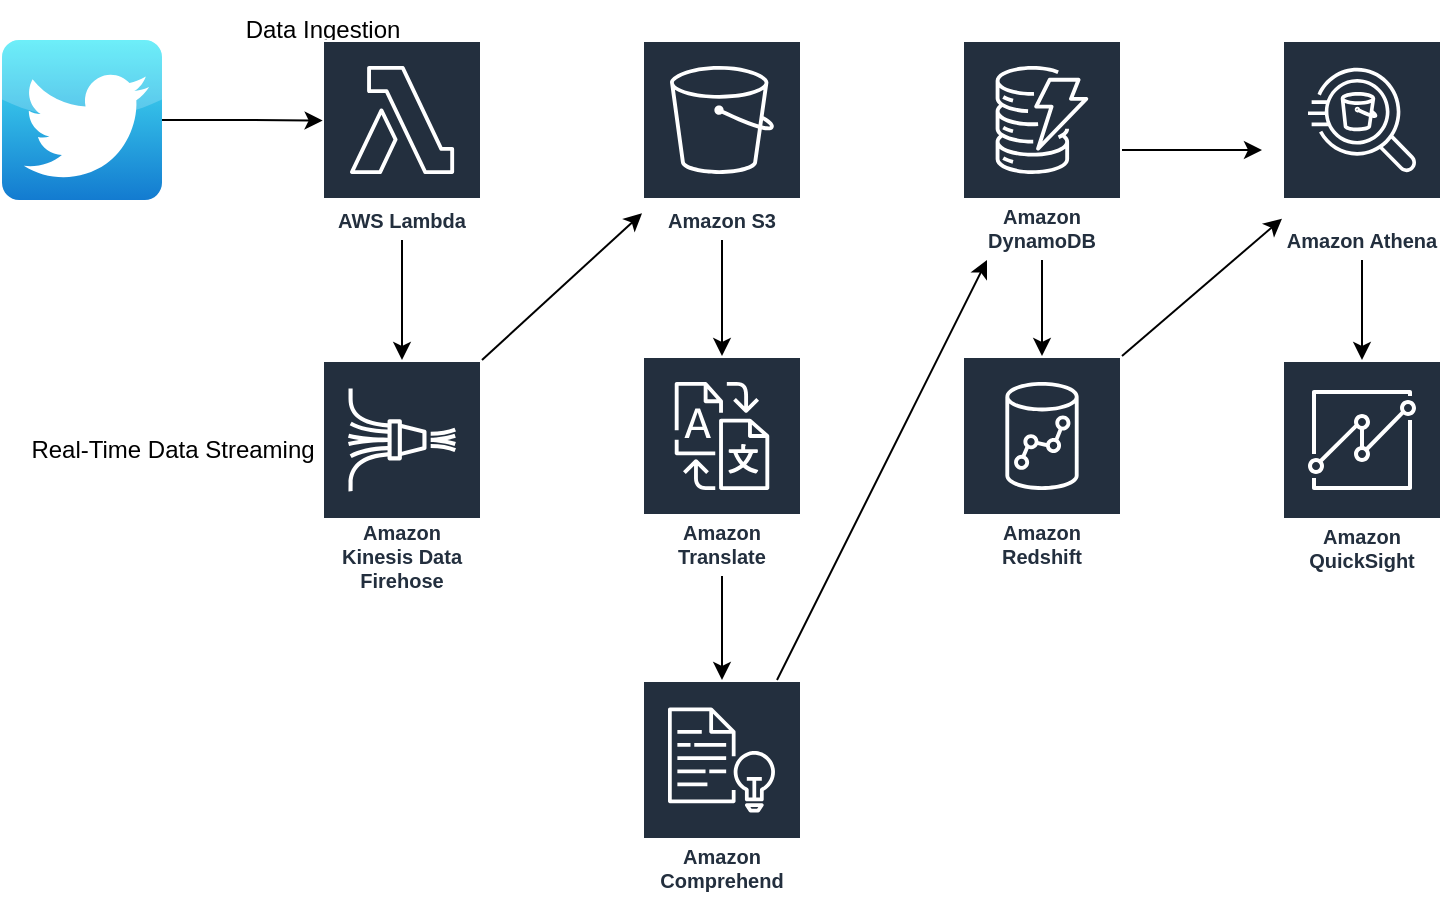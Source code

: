 <mxfile version="22.0.4" type="github">
  <diagram name="Page-1" id="dyy4JHxhdrdSeSU1JlN6">
    <mxGraphModel dx="1034" dy="398" grid="1" gridSize="10" guides="1" tooltips="1" connect="1" arrows="1" fold="1" page="1" pageScale="1" pageWidth="850" pageHeight="1100" math="0" shadow="0">
      <root>
        <mxCell id="0" />
        <mxCell id="1" parent="0" />
        <mxCell id="KFL26OVG4pfI2ZvZVbae-1" value="" style="dashed=0;outlineConnect=0;html=1;align=center;labelPosition=center;verticalLabelPosition=bottom;verticalAlign=top;shape=mxgraph.webicons.twitter;fillColor=#49EAF7;gradientColor=#137BD0" vertex="1" parent="1">
          <mxGeometry x="40" y="40" width="80" height="80" as="geometry" />
        </mxCell>
        <mxCell id="KFL26OVG4pfI2ZvZVbae-5" value="Real-Time Data Streaming" style="text;html=1;align=center;verticalAlign=middle;resizable=0;points=[];autosize=1;strokeColor=none;fillColor=none;" vertex="1" parent="1">
          <mxGeometry x="40" y="230" width="170" height="30" as="geometry" />
        </mxCell>
        <mxCell id="KFL26OVG4pfI2ZvZVbae-7" value="Data Ingestion" style="text;html=1;align=center;verticalAlign=middle;resizable=0;points=[];autosize=1;strokeColor=none;fillColor=none;" vertex="1" parent="1">
          <mxGeometry x="150" y="20" width="100" height="30" as="geometry" />
        </mxCell>
        <mxCell id="KFL26OVG4pfI2ZvZVbae-20" value="Amazon Redshift" style="sketch=0;outlineConnect=0;fontColor=#232F3E;gradientColor=none;strokeColor=#ffffff;fillColor=#232F3E;dashed=0;verticalLabelPosition=middle;verticalAlign=bottom;align=center;html=1;whiteSpace=wrap;fontSize=10;fontStyle=1;spacing=3;shape=mxgraph.aws4.productIcon;prIcon=mxgraph.aws4.redshift;" vertex="1" parent="1">
          <mxGeometry x="520" y="198" width="80" height="110" as="geometry" />
        </mxCell>
        <mxCell id="KFL26OVG4pfI2ZvZVbae-42" style="edgeStyle=orthogonalEdgeStyle;rounded=0;orthogonalLoop=1;jettySize=auto;html=1;" edge="1" parent="1" source="KFL26OVG4pfI2ZvZVbae-21" target="KFL26OVG4pfI2ZvZVbae-20">
          <mxGeometry relative="1" as="geometry" />
        </mxCell>
        <mxCell id="KFL26OVG4pfI2ZvZVbae-44" style="edgeStyle=orthogonalEdgeStyle;rounded=0;orthogonalLoop=1;jettySize=auto;html=1;" edge="1" parent="1" source="KFL26OVG4pfI2ZvZVbae-21">
          <mxGeometry relative="1" as="geometry">
            <mxPoint x="670" y="95" as="targetPoint" />
          </mxGeometry>
        </mxCell>
        <mxCell id="KFL26OVG4pfI2ZvZVbae-21" value="Amazon DynamoDB" style="sketch=0;outlineConnect=0;fontColor=#232F3E;gradientColor=none;strokeColor=#ffffff;fillColor=#232F3E;dashed=0;verticalLabelPosition=middle;verticalAlign=bottom;align=center;html=1;whiteSpace=wrap;fontSize=10;fontStyle=1;spacing=3;shape=mxgraph.aws4.productIcon;prIcon=mxgraph.aws4.dynamodb;" vertex="1" parent="1">
          <mxGeometry x="520" y="40" width="80" height="110" as="geometry" />
        </mxCell>
        <mxCell id="KFL26OVG4pfI2ZvZVbae-45" style="edgeStyle=orthogonalEdgeStyle;rounded=0;orthogonalLoop=1;jettySize=auto;html=1;" edge="1" parent="1" source="KFL26OVG4pfI2ZvZVbae-22" target="KFL26OVG4pfI2ZvZVbae-23">
          <mxGeometry relative="1" as="geometry" />
        </mxCell>
        <mxCell id="KFL26OVG4pfI2ZvZVbae-22" value="Amazon Athena" style="sketch=0;outlineConnect=0;fontColor=#232F3E;gradientColor=none;strokeColor=#ffffff;fillColor=#232F3E;dashed=0;verticalLabelPosition=middle;verticalAlign=bottom;align=center;html=1;whiteSpace=wrap;fontSize=10;fontStyle=1;spacing=3;shape=mxgraph.aws4.productIcon;prIcon=mxgraph.aws4.athena;" vertex="1" parent="1">
          <mxGeometry x="680" y="40" width="80" height="110" as="geometry" />
        </mxCell>
        <mxCell id="KFL26OVG4pfI2ZvZVbae-23" value="Amazon QuickSight" style="sketch=0;outlineConnect=0;fontColor=#232F3E;gradientColor=none;strokeColor=#ffffff;fillColor=#232F3E;dashed=0;verticalLabelPosition=middle;verticalAlign=bottom;align=center;html=1;whiteSpace=wrap;fontSize=10;fontStyle=1;spacing=3;shape=mxgraph.aws4.productIcon;prIcon=mxgraph.aws4.quicksight;" vertex="1" parent="1">
          <mxGeometry x="680" y="200" width="80" height="110" as="geometry" />
        </mxCell>
        <mxCell id="KFL26OVG4pfI2ZvZVbae-31" style="edgeStyle=orthogonalEdgeStyle;rounded=0;orthogonalLoop=1;jettySize=auto;html=1;" edge="1" parent="1" source="KFL26OVG4pfI2ZvZVbae-24" target="KFL26OVG4pfI2ZvZVbae-25">
          <mxGeometry relative="1" as="geometry" />
        </mxCell>
        <mxCell id="KFL26OVG4pfI2ZvZVbae-24" value="AWS Lambda" style="sketch=0;outlineConnect=0;fontColor=#232F3E;gradientColor=none;strokeColor=#ffffff;fillColor=#232F3E;dashed=0;verticalLabelPosition=middle;verticalAlign=bottom;align=center;html=1;whiteSpace=wrap;fontSize=10;fontStyle=1;spacing=3;shape=mxgraph.aws4.productIcon;prIcon=mxgraph.aws4.lambda;" vertex="1" parent="1">
          <mxGeometry x="200" y="40" width="80" height="100" as="geometry" />
        </mxCell>
        <mxCell id="KFL26OVG4pfI2ZvZVbae-25" value="Amazon Kinesis Data Firehose" style="sketch=0;outlineConnect=0;fontColor=#232F3E;gradientColor=none;strokeColor=#ffffff;fillColor=#232F3E;dashed=0;verticalLabelPosition=middle;verticalAlign=bottom;align=center;html=1;whiteSpace=wrap;fontSize=10;fontStyle=1;spacing=3;shape=mxgraph.aws4.productIcon;prIcon=mxgraph.aws4.kinesis_data_firehose;" vertex="1" parent="1">
          <mxGeometry x="200" y="200" width="80" height="120" as="geometry" />
        </mxCell>
        <mxCell id="KFL26OVG4pfI2ZvZVbae-39" style="edgeStyle=orthogonalEdgeStyle;rounded=0;orthogonalLoop=1;jettySize=auto;html=1;" edge="1" parent="1" source="KFL26OVG4pfI2ZvZVbae-26" target="KFL26OVG4pfI2ZvZVbae-27">
          <mxGeometry relative="1" as="geometry" />
        </mxCell>
        <mxCell id="KFL26OVG4pfI2ZvZVbae-26" value="Amazon S3" style="sketch=0;outlineConnect=0;fontColor=#232F3E;gradientColor=none;strokeColor=#ffffff;fillColor=#232F3E;dashed=0;verticalLabelPosition=middle;verticalAlign=bottom;align=center;html=1;whiteSpace=wrap;fontSize=10;fontStyle=1;spacing=3;shape=mxgraph.aws4.productIcon;prIcon=mxgraph.aws4.s3;" vertex="1" parent="1">
          <mxGeometry x="360" y="40" width="80" height="100" as="geometry" />
        </mxCell>
        <mxCell id="KFL26OVG4pfI2ZvZVbae-40" style="edgeStyle=orthogonalEdgeStyle;rounded=0;orthogonalLoop=1;jettySize=auto;html=1;" edge="1" parent="1" source="KFL26OVG4pfI2ZvZVbae-27" target="KFL26OVG4pfI2ZvZVbae-28">
          <mxGeometry relative="1" as="geometry" />
        </mxCell>
        <mxCell id="KFL26OVG4pfI2ZvZVbae-27" value="Amazon Translate" style="sketch=0;outlineConnect=0;fontColor=#232F3E;gradientColor=none;strokeColor=#ffffff;fillColor=#232F3E;dashed=0;verticalLabelPosition=middle;verticalAlign=bottom;align=center;html=1;whiteSpace=wrap;fontSize=10;fontStyle=1;spacing=3;shape=mxgraph.aws4.productIcon;prIcon=mxgraph.aws4.translate;" vertex="1" parent="1">
          <mxGeometry x="360" y="198" width="80" height="110" as="geometry" />
        </mxCell>
        <mxCell id="KFL26OVG4pfI2ZvZVbae-28" value="Amazon Comprehend" style="sketch=0;outlineConnect=0;fontColor=#232F3E;gradientColor=none;strokeColor=#ffffff;fillColor=#232F3E;dashed=0;verticalLabelPosition=middle;verticalAlign=bottom;align=center;html=1;whiteSpace=wrap;fontSize=10;fontStyle=1;spacing=3;shape=mxgraph.aws4.productIcon;prIcon=mxgraph.aws4.comprehend;" vertex="1" parent="1">
          <mxGeometry x="360" y="360" width="80" height="110" as="geometry" />
        </mxCell>
        <mxCell id="KFL26OVG4pfI2ZvZVbae-30" style="edgeStyle=orthogonalEdgeStyle;rounded=0;orthogonalLoop=1;jettySize=auto;html=1;entryX=0.004;entryY=0.403;entryDx=0;entryDy=0;entryPerimeter=0;" edge="1" parent="1" source="KFL26OVG4pfI2ZvZVbae-1" target="KFL26OVG4pfI2ZvZVbae-24">
          <mxGeometry relative="1" as="geometry" />
        </mxCell>
        <mxCell id="KFL26OVG4pfI2ZvZVbae-36" value="" style="endArrow=classic;html=1;rounded=0;" edge="1" parent="1" target="KFL26OVG4pfI2ZvZVbae-26">
          <mxGeometry width="50" height="50" relative="1" as="geometry">
            <mxPoint x="280" y="200" as="sourcePoint" />
            <mxPoint x="330" y="150" as="targetPoint" />
          </mxGeometry>
        </mxCell>
        <mxCell id="KFL26OVG4pfI2ZvZVbae-41" value="" style="endArrow=classic;html=1;rounded=0;" edge="1" parent="1" source="KFL26OVG4pfI2ZvZVbae-28" target="KFL26OVG4pfI2ZvZVbae-21">
          <mxGeometry width="50" height="50" relative="1" as="geometry">
            <mxPoint x="440" y="340" as="sourcePoint" />
            <mxPoint x="490" y="290" as="targetPoint" />
          </mxGeometry>
        </mxCell>
        <mxCell id="KFL26OVG4pfI2ZvZVbae-43" value="" style="endArrow=classic;html=1;rounded=0;" edge="1" parent="1" target="KFL26OVG4pfI2ZvZVbae-22">
          <mxGeometry width="50" height="50" relative="1" as="geometry">
            <mxPoint x="600" y="198" as="sourcePoint" />
            <mxPoint x="650" y="148" as="targetPoint" />
          </mxGeometry>
        </mxCell>
      </root>
    </mxGraphModel>
  </diagram>
</mxfile>
